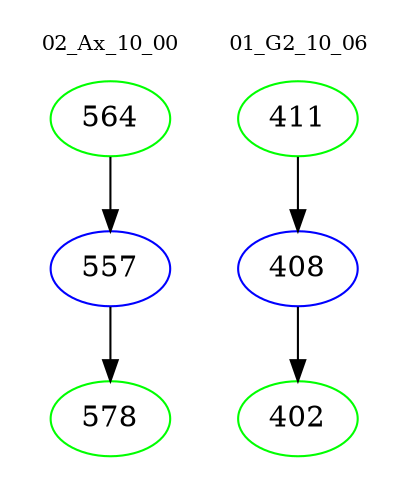 digraph{
subgraph cluster_0 {
color = white
label = "02_Ax_10_00";
fontsize=10;
T0_564 [label="564", color="green"]
T0_564 -> T0_557 [color="black"]
T0_557 [label="557", color="blue"]
T0_557 -> T0_578 [color="black"]
T0_578 [label="578", color="green"]
}
subgraph cluster_1 {
color = white
label = "01_G2_10_06";
fontsize=10;
T1_411 [label="411", color="green"]
T1_411 -> T1_408 [color="black"]
T1_408 [label="408", color="blue"]
T1_408 -> T1_402 [color="black"]
T1_402 [label="402", color="green"]
}
}
